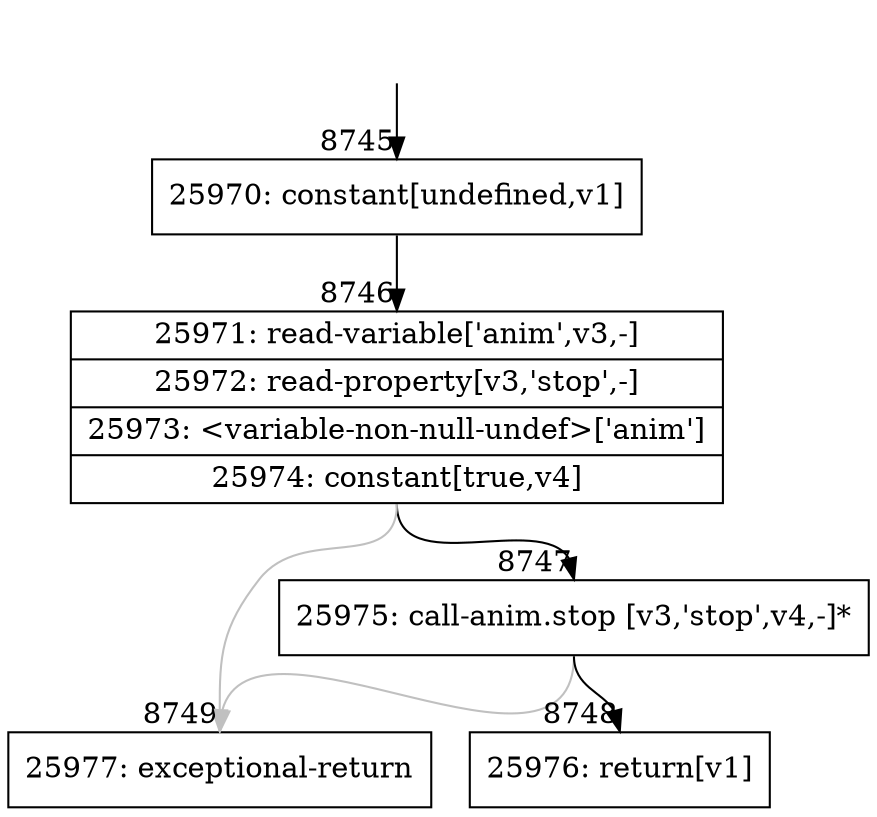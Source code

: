 digraph {
rankdir="TD"
BB_entry545[shape=none,label=""];
BB_entry545 -> BB8745 [tailport=s, headport=n, headlabel="    8745"]
BB8745 [shape=record label="{25970: constant[undefined,v1]}" ] 
BB8745 -> BB8746 [tailport=s, headport=n, headlabel="      8746"]
BB8746 [shape=record label="{25971: read-variable['anim',v3,-]|25972: read-property[v3,'stop',-]|25973: \<variable-non-null-undef\>['anim']|25974: constant[true,v4]}" ] 
BB8746 -> BB8747 [tailport=s, headport=n, headlabel="      8747"]
BB8746 -> BB8749 [tailport=s, headport=n, color=gray, headlabel="      8749"]
BB8747 [shape=record label="{25975: call-anim.stop [v3,'stop',v4,-]*}" ] 
BB8747 -> BB8748 [tailport=s, headport=n, headlabel="      8748"]
BB8747 -> BB8749 [tailport=s, headport=n, color=gray]
BB8748 [shape=record label="{25976: return[v1]}" ] 
BB8749 [shape=record label="{25977: exceptional-return}" ] 
}
